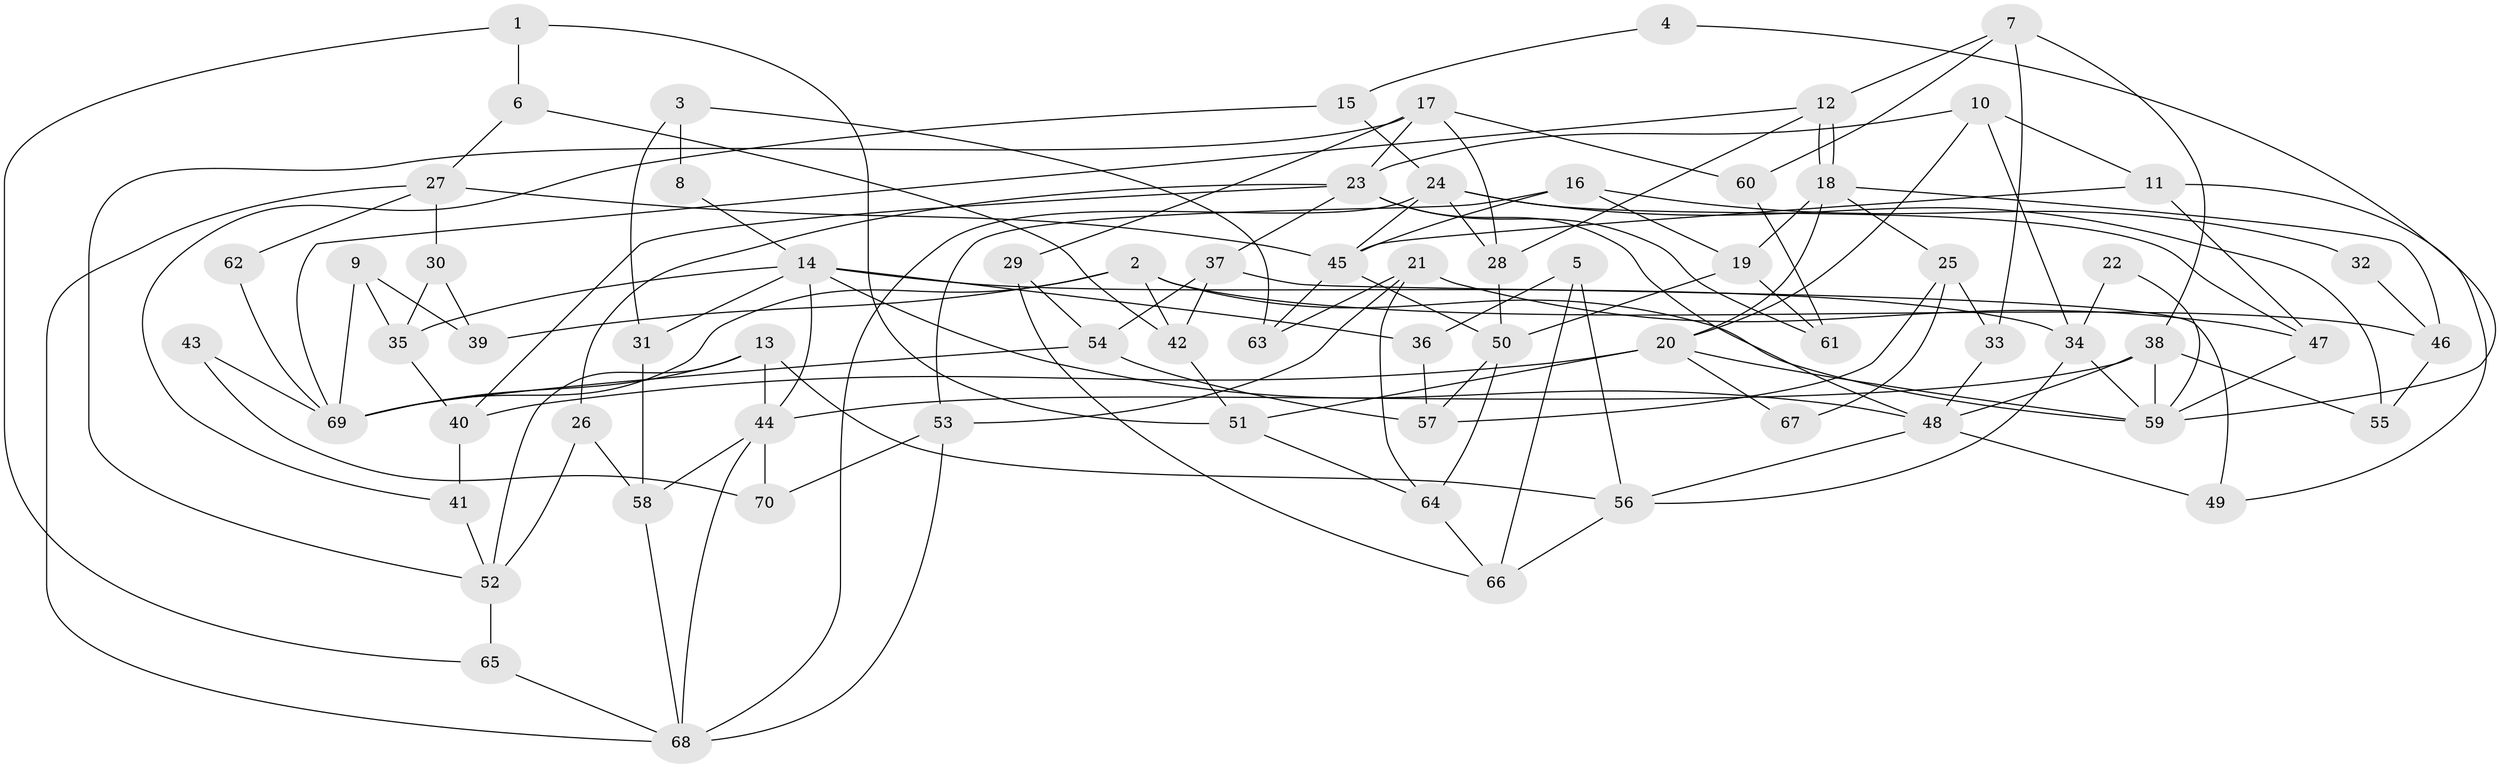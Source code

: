 // Generated by graph-tools (version 1.1) at 2025/49/03/09/25 04:49:23]
// undirected, 70 vertices, 140 edges
graph export_dot {
graph [start="1"]
  node [color=gray90,style=filled];
  1;
  2;
  3;
  4;
  5;
  6;
  7;
  8;
  9;
  10;
  11;
  12;
  13;
  14;
  15;
  16;
  17;
  18;
  19;
  20;
  21;
  22;
  23;
  24;
  25;
  26;
  27;
  28;
  29;
  30;
  31;
  32;
  33;
  34;
  35;
  36;
  37;
  38;
  39;
  40;
  41;
  42;
  43;
  44;
  45;
  46;
  47;
  48;
  49;
  50;
  51;
  52;
  53;
  54;
  55;
  56;
  57;
  58;
  59;
  60;
  61;
  62;
  63;
  64;
  65;
  66;
  67;
  68;
  69;
  70;
  1 -- 6;
  1 -- 65;
  1 -- 51;
  2 -- 39;
  2 -- 46;
  2 -- 42;
  2 -- 59;
  2 -- 69;
  3 -- 31;
  3 -- 63;
  3 -- 8;
  4 -- 59;
  4 -- 15;
  5 -- 66;
  5 -- 56;
  5 -- 36;
  6 -- 42;
  6 -- 27;
  7 -- 38;
  7 -- 12;
  7 -- 33;
  7 -- 60;
  8 -- 14;
  9 -- 35;
  9 -- 69;
  9 -- 39;
  10 -- 11;
  10 -- 23;
  10 -- 20;
  10 -- 34;
  11 -- 49;
  11 -- 45;
  11 -- 47;
  12 -- 28;
  12 -- 18;
  12 -- 18;
  12 -- 69;
  13 -- 69;
  13 -- 56;
  13 -- 44;
  13 -- 52;
  14 -- 44;
  14 -- 34;
  14 -- 31;
  14 -- 35;
  14 -- 36;
  14 -- 48;
  15 -- 41;
  15 -- 24;
  16 -- 19;
  16 -- 53;
  16 -- 32;
  16 -- 45;
  17 -- 23;
  17 -- 28;
  17 -- 29;
  17 -- 52;
  17 -- 60;
  18 -- 25;
  18 -- 19;
  18 -- 20;
  18 -- 46;
  19 -- 61;
  19 -- 50;
  20 -- 40;
  20 -- 51;
  20 -- 59;
  20 -- 67;
  21 -- 64;
  21 -- 47;
  21 -- 53;
  21 -- 63;
  22 -- 34;
  22 -- 59;
  23 -- 48;
  23 -- 37;
  23 -- 26;
  23 -- 40;
  23 -- 61;
  24 -- 45;
  24 -- 47;
  24 -- 28;
  24 -- 55;
  24 -- 68;
  25 -- 57;
  25 -- 33;
  25 -- 67;
  26 -- 52;
  26 -- 58;
  27 -- 45;
  27 -- 68;
  27 -- 30;
  27 -- 62;
  28 -- 50;
  29 -- 54;
  29 -- 66;
  30 -- 35;
  30 -- 39;
  31 -- 58;
  32 -- 46;
  33 -- 48;
  34 -- 59;
  34 -- 56;
  35 -- 40;
  36 -- 57;
  37 -- 54;
  37 -- 42;
  37 -- 49;
  38 -- 59;
  38 -- 44;
  38 -- 48;
  38 -- 55;
  40 -- 41;
  41 -- 52;
  42 -- 51;
  43 -- 70;
  43 -- 69;
  44 -- 58;
  44 -- 68;
  44 -- 70;
  45 -- 50;
  45 -- 63;
  46 -- 55;
  47 -- 59;
  48 -- 49;
  48 -- 56;
  50 -- 64;
  50 -- 57;
  51 -- 64;
  52 -- 65;
  53 -- 68;
  53 -- 70;
  54 -- 57;
  54 -- 69;
  56 -- 66;
  58 -- 68;
  60 -- 61;
  62 -- 69;
  64 -- 66;
  65 -- 68;
}
